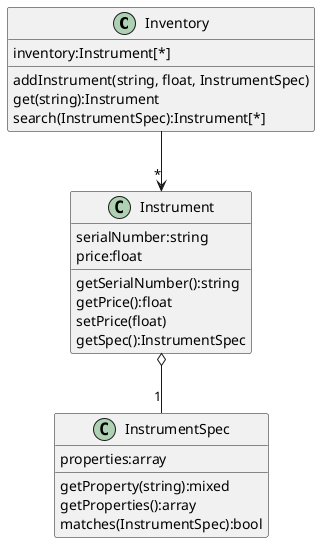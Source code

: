 @startuml

Inventory -down->"*" Instrument
Instrument o-down-"1" InstrumentSpec

class Inventory {
inventory:Instrument[*]
addInstrument(string, float, InstrumentSpec)
get(string):Instrument
search(InstrumentSpec):Instrument[*]
}

class Instrument{
serialNumber:string
price:float
getSerialNumber():string
getPrice():float
setPrice(float)
getSpec():InstrumentSpec
}

class InstrumentSpec{
properties:array
getProperty(string):mixed
getProperties():array
matches(InstrumentSpec):bool
}

@enduml

